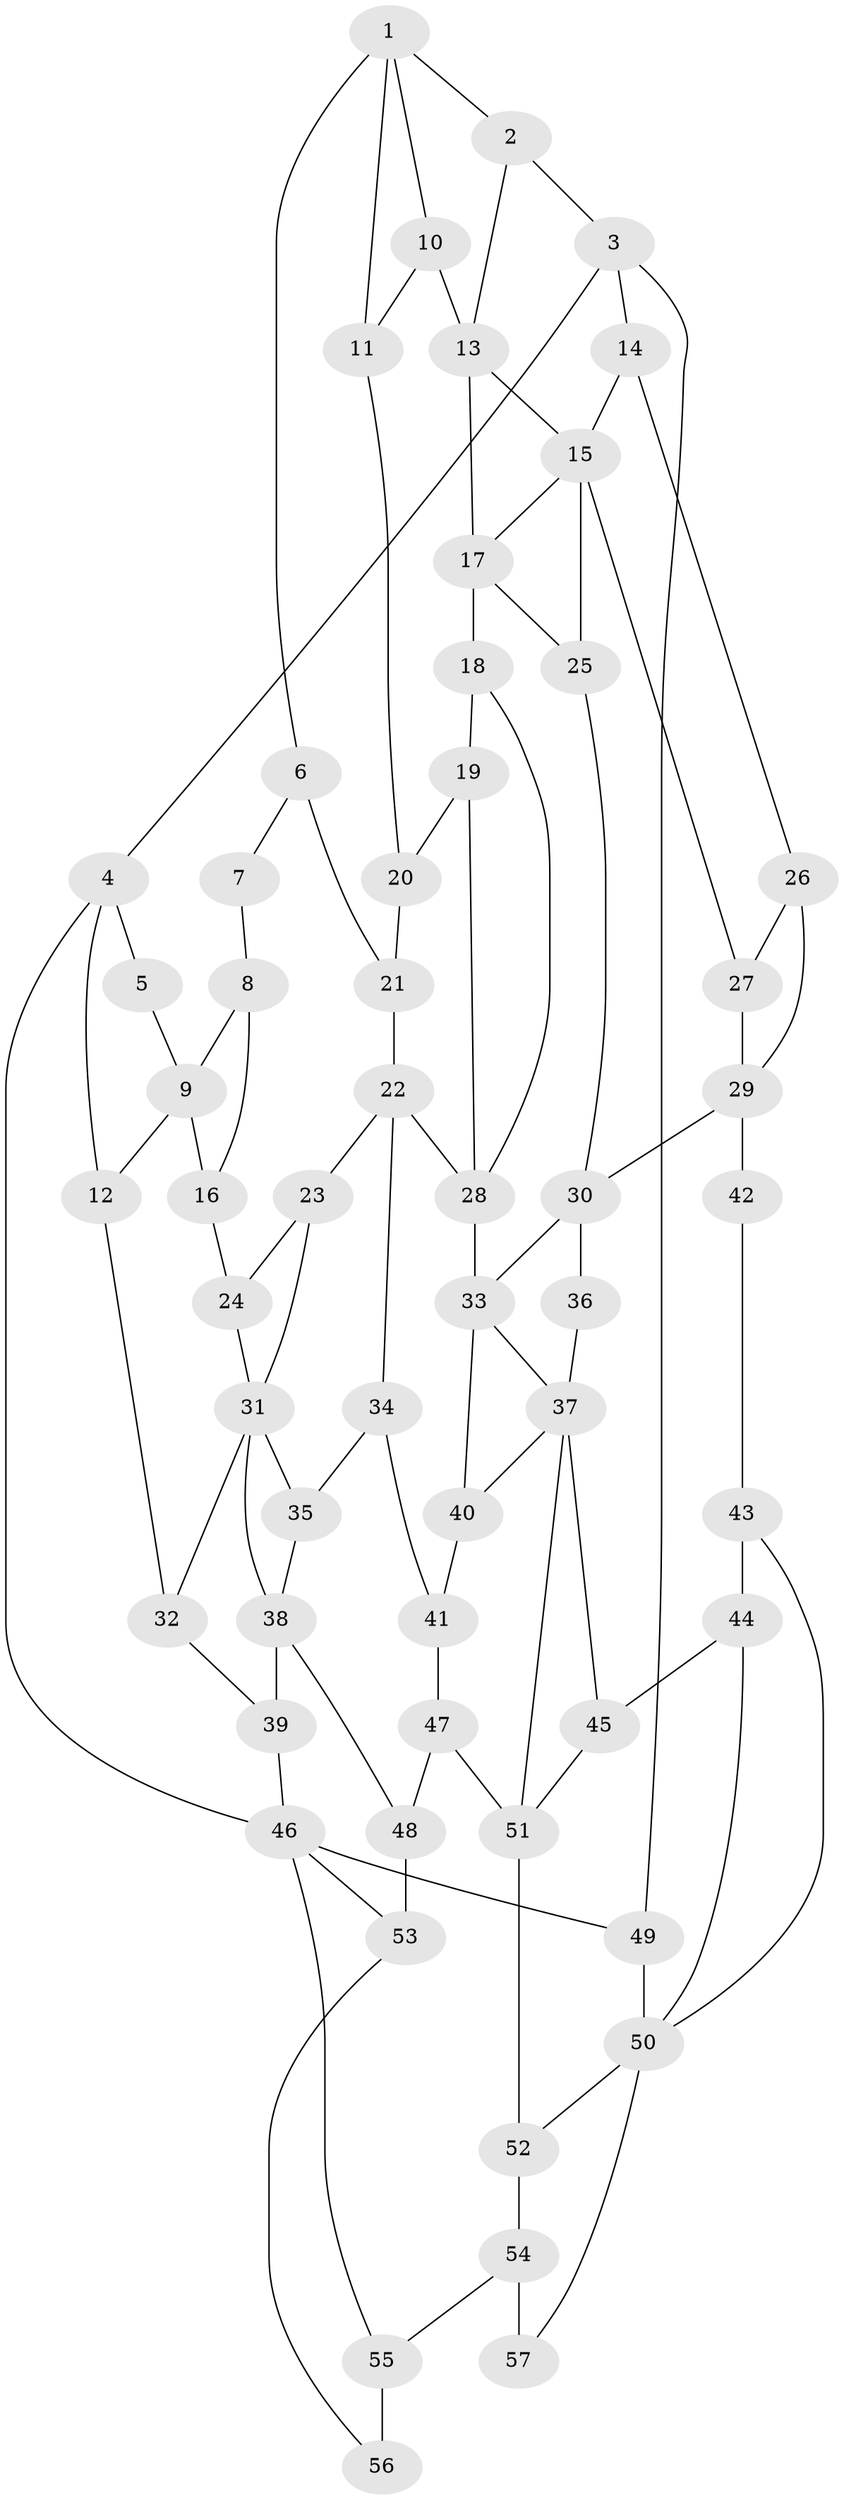 // original degree distribution, {3: 0.017699115044247787, 4: 0.21238938053097345, 5: 0.584070796460177, 6: 0.18584070796460178}
// Generated by graph-tools (version 1.1) at 2025/54/03/04/25 22:54:40]
// undirected, 57 vertices, 94 edges
graph export_dot {
  node [color=gray90,style=filled];
  1;
  2;
  3;
  4;
  5;
  6;
  7;
  8;
  9;
  10;
  11;
  12;
  13;
  14;
  15;
  16;
  17;
  18;
  19;
  20;
  21;
  22;
  23;
  24;
  25;
  26;
  27;
  28;
  29;
  30;
  31;
  32;
  33;
  34;
  35;
  36;
  37;
  38;
  39;
  40;
  41;
  42;
  43;
  44;
  45;
  46;
  47;
  48;
  49;
  50;
  51;
  52;
  53;
  54;
  55;
  56;
  57;
  1 -- 2 [weight=1.0];
  1 -- 6 [weight=1.0];
  1 -- 10 [weight=1.0];
  1 -- 11 [weight=1.0];
  2 -- 3 [weight=1.0];
  2 -- 13 [weight=1.0];
  3 -- 4 [weight=1.0];
  3 -- 14 [weight=1.0];
  3 -- 49 [weight=1.0];
  4 -- 5 [weight=1.0];
  4 -- 12 [weight=1.0];
  4 -- 46 [weight=1.0];
  5 -- 9 [weight=1.0];
  6 -- 7 [weight=1.0];
  6 -- 21 [weight=1.0];
  7 -- 8 [weight=2.0];
  8 -- 9 [weight=3.0];
  8 -- 16 [weight=1.0];
  9 -- 12 [weight=1.0];
  9 -- 16 [weight=1.0];
  10 -- 11 [weight=1.0];
  10 -- 13 [weight=1.0];
  11 -- 20 [weight=1.0];
  12 -- 32 [weight=1.0];
  13 -- 15 [weight=1.0];
  13 -- 17 [weight=2.0];
  14 -- 15 [weight=1.0];
  14 -- 26 [weight=1.0];
  15 -- 17 [weight=1.0];
  15 -- 25 [weight=2.0];
  15 -- 27 [weight=1.0];
  16 -- 24 [weight=1.0];
  17 -- 18 [weight=2.0];
  17 -- 25 [weight=1.0];
  18 -- 19 [weight=1.0];
  18 -- 28 [weight=1.0];
  19 -- 20 [weight=1.0];
  19 -- 28 [weight=1.0];
  20 -- 21 [weight=1.0];
  21 -- 22 [weight=1.0];
  22 -- 23 [weight=1.0];
  22 -- 28 [weight=2.0];
  22 -- 34 [weight=1.0];
  23 -- 24 [weight=1.0];
  23 -- 31 [weight=1.0];
  24 -- 31 [weight=1.0];
  25 -- 30 [weight=1.0];
  26 -- 27 [weight=1.0];
  26 -- 29 [weight=1.0];
  27 -- 29 [weight=1.0];
  28 -- 33 [weight=2.0];
  29 -- 30 [weight=2.0];
  29 -- 42 [weight=2.0];
  30 -- 33 [weight=1.0];
  30 -- 36 [weight=1.0];
  31 -- 32 [weight=1.0];
  31 -- 35 [weight=2.0];
  31 -- 38 [weight=1.0];
  32 -- 39 [weight=2.0];
  33 -- 37 [weight=1.0];
  33 -- 40 [weight=1.0];
  34 -- 35 [weight=1.0];
  34 -- 41 [weight=1.0];
  35 -- 38 [weight=1.0];
  36 -- 37 [weight=2.0];
  37 -- 40 [weight=1.0];
  37 -- 45 [weight=1.0];
  37 -- 51 [weight=1.0];
  38 -- 39 [weight=2.0];
  38 -- 48 [weight=1.0];
  39 -- 46 [weight=2.0];
  40 -- 41 [weight=1.0];
  41 -- 47 [weight=1.0];
  42 -- 43 [weight=1.0];
  43 -- 44 [weight=1.0];
  43 -- 50 [weight=1.0];
  44 -- 45 [weight=1.0];
  44 -- 50 [weight=1.0];
  45 -- 51 [weight=1.0];
  46 -- 49 [weight=1.0];
  46 -- 53 [weight=1.0];
  46 -- 55 [weight=1.0];
  47 -- 48 [weight=1.0];
  47 -- 51 [weight=1.0];
  48 -- 53 [weight=1.0];
  49 -- 50 [weight=2.0];
  50 -- 52 [weight=1.0];
  50 -- 57 [weight=1.0];
  51 -- 52 [weight=2.0];
  52 -- 54 [weight=2.0];
  53 -- 56 [weight=1.0];
  54 -- 55 [weight=2.0];
  54 -- 57 [weight=2.0];
  55 -- 56 [weight=2.0];
}
